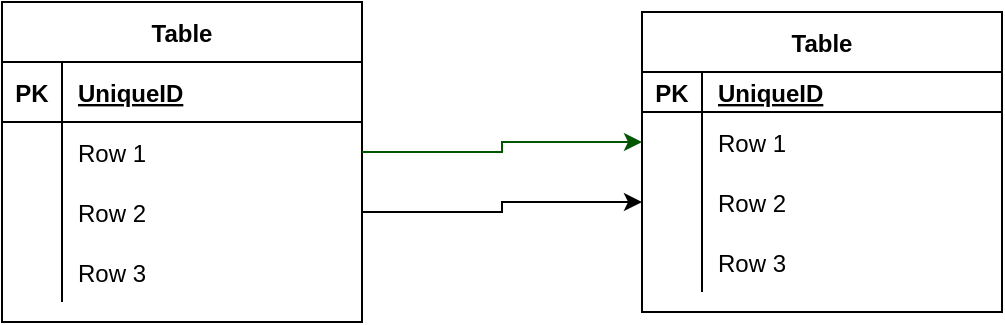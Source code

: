 <mxfile version="13.6.5">
    <diagram id="8Ndvn-4cHxMbbBEz3wfW" name="ページ1">
        <mxGraphModel dx="727" dy="680" grid="1" gridSize="10" guides="1" tooltips="1" connect="1" arrows="1" fold="1" page="1" pageScale="1" pageWidth="827" pageHeight="1169" math="0" shadow="0">
            <root>
                <mxCell id="0"/>
                <mxCell id="1" parent="0"/>
                <mxCell id="2" value="Table" style="shape=table;startSize=30;container=1;collapsible=1;childLayout=tableLayout;fixedRows=1;rowLines=0;fontStyle=1;align=center;resizeLast=1;" parent="1" vertex="1">
                    <mxGeometry x="120" y="200" width="180" height="160" as="geometry"/>
                </mxCell>
                <mxCell id="3" value="" style="shape=partialRectangle;collapsible=0;dropTarget=0;pointerEvents=0;fillColor=none;top=0;left=0;bottom=1;right=0;points=[[0,0.5],[1,0.5]];portConstraint=eastwest;" parent="2" vertex="1">
                    <mxGeometry y="30" width="180" height="30" as="geometry"/>
                </mxCell>
                <mxCell id="4" value="PK" style="shape=partialRectangle;connectable=0;fillColor=none;top=0;left=0;bottom=0;right=0;fontStyle=1;overflow=hidden;" parent="3" vertex="1">
                    <mxGeometry width="30" height="30" as="geometry"/>
                </mxCell>
                <mxCell id="5" value="UniqueID" style="shape=partialRectangle;connectable=0;fillColor=none;top=0;left=0;bottom=0;right=0;align=left;spacingLeft=6;fontStyle=5;overflow=hidden;" parent="3" vertex="1">
                    <mxGeometry x="30" width="150" height="30" as="geometry"/>
                </mxCell>
                <mxCell id="6" value="" style="shape=partialRectangle;collapsible=0;dropTarget=0;pointerEvents=0;fillColor=none;top=0;left=0;bottom=0;right=0;points=[[0,0.5],[1,0.5]];portConstraint=eastwest;" parent="2" vertex="1">
                    <mxGeometry y="60" width="180" height="30" as="geometry"/>
                </mxCell>
                <mxCell id="7" value="" style="shape=partialRectangle;connectable=0;fillColor=none;top=0;left=0;bottom=0;right=0;editable=1;overflow=hidden;" parent="6" vertex="1">
                    <mxGeometry width="30" height="30" as="geometry"/>
                </mxCell>
                <mxCell id="8" value="Row 1" style="shape=partialRectangle;connectable=0;fillColor=none;top=0;left=0;bottom=0;right=0;align=left;spacingLeft=6;overflow=hidden;" parent="6" vertex="1">
                    <mxGeometry x="30" width="150" height="30" as="geometry"/>
                </mxCell>
                <mxCell id="9" value="" style="shape=partialRectangle;collapsible=0;dropTarget=0;pointerEvents=0;fillColor=none;top=0;left=0;bottom=0;right=0;points=[[0,0.5],[1,0.5]];portConstraint=eastwest;" parent="2" vertex="1">
                    <mxGeometry y="90" width="180" height="30" as="geometry"/>
                </mxCell>
                <mxCell id="10" value="" style="shape=partialRectangle;connectable=0;fillColor=none;top=0;left=0;bottom=0;right=0;editable=1;overflow=hidden;" parent="9" vertex="1">
                    <mxGeometry width="30" height="30" as="geometry"/>
                </mxCell>
                <mxCell id="11" value="Row 2" style="shape=partialRectangle;connectable=0;fillColor=none;top=0;left=0;bottom=0;right=0;align=left;spacingLeft=6;overflow=hidden;" parent="9" vertex="1">
                    <mxGeometry x="30" width="150" height="30" as="geometry"/>
                </mxCell>
                <mxCell id="12" value="" style="shape=partialRectangle;collapsible=0;dropTarget=0;pointerEvents=0;fillColor=none;top=0;left=0;bottom=0;right=0;points=[[0,0.5],[1,0.5]];portConstraint=eastwest;" parent="2" vertex="1">
                    <mxGeometry y="120" width="180" height="30" as="geometry"/>
                </mxCell>
                <mxCell id="13" value="" style="shape=partialRectangle;connectable=0;fillColor=none;top=0;left=0;bottom=0;right=0;editable=1;overflow=hidden;" parent="12" vertex="1">
                    <mxGeometry width="30" height="30" as="geometry"/>
                </mxCell>
                <mxCell id="14" value="Row 3" style="shape=partialRectangle;connectable=0;fillColor=none;top=0;left=0;bottom=0;right=0;align=left;spacingLeft=6;overflow=hidden;" parent="12" vertex="1">
                    <mxGeometry x="30" width="150" height="30" as="geometry"/>
                </mxCell>
                <mxCell id="15" value="Table" style="shape=table;startSize=30;container=1;collapsible=1;childLayout=tableLayout;fixedRows=1;rowLines=0;fontStyle=1;align=center;resizeLast=1;" parent="1" vertex="1">
                    <mxGeometry x="440" y="205" width="180" height="150" as="geometry"/>
                </mxCell>
                <mxCell id="16" value="" style="shape=partialRectangle;collapsible=0;dropTarget=0;pointerEvents=0;fillColor=none;top=0;left=0;bottom=1;right=0;points=[[0,0.5],[1,0.5]];portConstraint=eastwest;" parent="15" vertex="1">
                    <mxGeometry y="30" width="180" height="20" as="geometry"/>
                </mxCell>
                <mxCell id="17" value="PK" style="shape=partialRectangle;connectable=0;fillColor=none;top=0;left=0;bottom=0;right=0;fontStyle=1;overflow=hidden;" parent="16" vertex="1">
                    <mxGeometry width="30" height="20" as="geometry"/>
                </mxCell>
                <mxCell id="18" value="UniqueID" style="shape=partialRectangle;connectable=0;fillColor=none;top=0;left=0;bottom=0;right=0;align=left;spacingLeft=6;fontStyle=5;overflow=hidden;" parent="16" vertex="1">
                    <mxGeometry x="30" width="150" height="20" as="geometry"/>
                </mxCell>
                <mxCell id="19" value="" style="shape=partialRectangle;collapsible=0;dropTarget=0;pointerEvents=0;fillColor=none;top=0;left=0;bottom=0;right=0;points=[[0,0.5],[1,0.5]];portConstraint=eastwest;" parent="15" vertex="1">
                    <mxGeometry y="50" width="180" height="30" as="geometry"/>
                </mxCell>
                <mxCell id="20" value="" style="shape=partialRectangle;connectable=0;fillColor=none;top=0;left=0;bottom=0;right=0;editable=1;overflow=hidden;" parent="19" vertex="1">
                    <mxGeometry width="30" height="30" as="geometry"/>
                </mxCell>
                <mxCell id="21" value="Row 1" style="shape=partialRectangle;connectable=0;fillColor=none;top=0;left=0;bottom=0;right=0;align=left;spacingLeft=6;overflow=hidden;" parent="19" vertex="1">
                    <mxGeometry x="30" width="150" height="30" as="geometry"/>
                </mxCell>
                <mxCell id="22" value="" style="shape=partialRectangle;collapsible=0;dropTarget=0;pointerEvents=0;fillColor=none;top=0;left=0;bottom=0;right=0;points=[[0,0.5],[1,0.5]];portConstraint=eastwest;" parent="15" vertex="1">
                    <mxGeometry y="80" width="180" height="30" as="geometry"/>
                </mxCell>
                <mxCell id="23" value="" style="shape=partialRectangle;connectable=0;fillColor=none;top=0;left=0;bottom=0;right=0;editable=1;overflow=hidden;" parent="22" vertex="1">
                    <mxGeometry width="30" height="30" as="geometry"/>
                </mxCell>
                <mxCell id="24" value="Row 2" style="shape=partialRectangle;connectable=0;fillColor=none;top=0;left=0;bottom=0;right=0;align=left;spacingLeft=6;overflow=hidden;" parent="22" vertex="1">
                    <mxGeometry x="30" width="150" height="30" as="geometry"/>
                </mxCell>
                <mxCell id="25" value="" style="shape=partialRectangle;collapsible=0;dropTarget=0;pointerEvents=0;fillColor=none;top=0;left=0;bottom=0;right=0;points=[[0,0.5],[1,0.5]];portConstraint=eastwest;" parent="15" vertex="1">
                    <mxGeometry y="110" width="180" height="30" as="geometry"/>
                </mxCell>
                <mxCell id="26" value="" style="shape=partialRectangle;connectable=0;fillColor=none;top=0;left=0;bottom=0;right=0;editable=1;overflow=hidden;" parent="25" vertex="1">
                    <mxGeometry width="30" height="30" as="geometry"/>
                </mxCell>
                <mxCell id="27" value="Row 3" style="shape=partialRectangle;connectable=0;fillColor=none;top=0;left=0;bottom=0;right=0;align=left;spacingLeft=6;overflow=hidden;" parent="25" vertex="1">
                    <mxGeometry x="30" width="150" height="30" as="geometry"/>
                </mxCell>
                <mxCell id="28" style="edgeStyle=orthogonalEdgeStyle;rounded=0;orthogonalLoop=1;jettySize=auto;html=1;exitX=1;exitY=0.5;exitDx=0;exitDy=0;fillColor=#008a00;strokeColor=#005700;" parent="1" source="6" target="19" edge="1">
                    <mxGeometry relative="1" as="geometry"/>
                </mxCell>
                <mxCell id="29" style="edgeStyle=orthogonalEdgeStyle;rounded=0;orthogonalLoop=1;jettySize=auto;html=1;exitX=1;exitY=0.5;exitDx=0;exitDy=0;" edge="1" parent="1" source="9" target="22">
                    <mxGeometry relative="1" as="geometry"/>
                </mxCell>
            </root>
        </mxGraphModel>
    </diagram>
</mxfile>